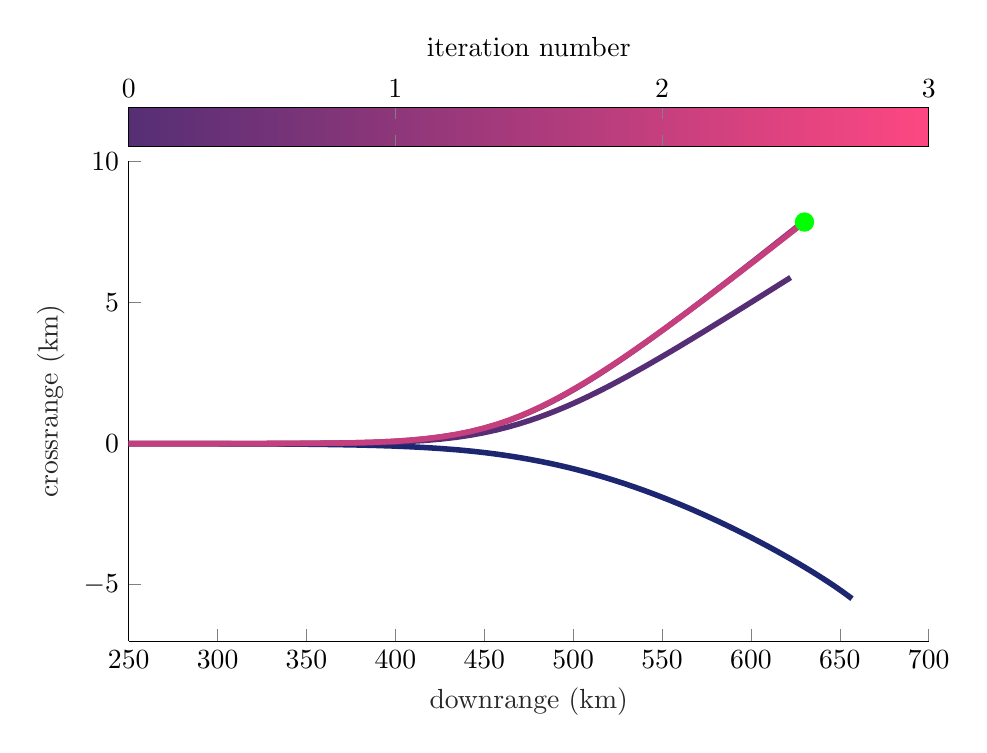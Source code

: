% This file was created by matlab2tikz.
%
%The latest updates can be retrieved from
%  http://www.mathworks.com/matlabcentral/fileexchange/22022-matlab2tikz-matlab2tikz
%where you can also make suggestions and rate matlab2tikz.
%
\definecolor{mycolor1}{rgb}{0.114,0.149,0.443}%
\definecolor{mycolor2}{rgb}{0.334,0.182,0.46}%
\definecolor{mycolor3}{rgb}{0.554,0.215,0.476}%
\definecolor{mycolor4}{rgb}{0.774,0.248,0.493}%
%
\begin{tikzpicture}

\begin{axis}[%
width=4in,
height=2.4in,
at={(1.011in,0.642in)},
scale only axis,
xmin=250,
xmax=700,
xlabel style={font=\color{white!15!black}},
xlabel={downrange (km)},
ymin=-7,
ymax=10,
ylabel style={font=\color{white!15!black}},
ylabel={crossrange (km)},
axis background/.style={fill=white},
axis x line*=bottom,
axis y line*=left,
colormap={mymap}{[1pt] rgb(0pt)=(0.334,0.182,0.46); rgb(4pt)=(0.994,0.28,0.51)},
colorbar horizontal,
point meta min=0,
point meta max=3,
colorbar style={at={(0.5,1.03)}, anchor=south, xticklabel pos=upper, xtick = {0,1,2,3},xticklabel pos=upper},
title style={yshift=1cm},
title = iteration number
]
\addplot [color=mycolor1, line width=2.0pt, forget plot]
  table[row sep=crcr]{%
0	-0\\
10.876	-5.061e-05\\
21.773	-0\\
32.689	-0\\
43.625	-5.061e-05\\
54.58	-0\\
65.556	-0\\
76.55	-0.0\\
87.564	-5.061e-05\\
98.597	-0\\
109.649	-0\\
120.719	-5.061e-05\\
131.809	-0\\
142.917	-5.061e-05\\
154.043	-0\\
165.187	-8.765e-05\\
176.349	-7.157e-05\\
187.528	-8.765e-05\\
198.725	-0.0\\
209.937	-0.0\\
221.165	-0.0\\
232.408	-0.001\\
243.663	-0.001\\
254.929	-0.001\\
266.203	-0.002\\
277.481	-0.002\\
288.758	-0.003\\
300.027	-0.005\\
311.278	-0.007\\
322.498	-0.01\\
333.669	-0.014\\
344.771	-0.019\\
355.773	-0.026\\
366.642	-0.036\\
377.333	-0.048\\
387.799	-0.064\\
397.984	-0.085\\
407.833	-0.111\\
417.292	-0.142\\
426.317	-0.179\\
434.872	-0.221\\
442.937	-0.269\\
450.513	-0.322\\
457.618	-0.379\\
464.284	-0.44\\
470.548	-0.503\\
476.44	-0.569\\
481.993	-0.636\\
487.236	-0.704\\
492.197	-0.773\\
496.902	-0.842\\
501.372	-0.912\\
505.63	-0.982\\
509.693	-1.051\\
513.578	-1.12\\
517.301	-1.189\\
520.875	-1.258\\
524.311	-1.326\\
527.62	-1.393\\
530.813	-1.46\\
533.898	-1.526\\
536.882	-1.592\\
539.773	-1.657\\
542.577	-1.722\\
545.3	-1.786\\
547.947	-1.849\\
550.522	-1.912\\
553.03	-1.974\\
555.475	-2.036\\
557.86	-2.097\\
560.189	-2.157\\
562.464	-2.217\\
564.689	-2.276\\
566.865	-2.335\\
568.996	-2.394\\
571.082	-2.452\\
573.127	-2.509\\
575.132	-2.566\\
577.099	-2.622\\
579.029	-2.678\\
580.924	-2.733\\
582.784	-2.788\\
584.613	-2.843\\
586.409	-2.897\\
588.175	-2.951\\
589.912	-3.004\\
591.62	-3.057\\
593.301	-3.109\\
594.955	-3.161\\
596.583	-3.212\\
598.186	-3.264\\
599.764	-3.314\\
601.319	-3.365\\
602.85	-3.415\\
604.358	-3.465\\
605.844	-3.514\\
607.309	-3.563\\
608.752	-3.611\\
610.174	-3.659\\
611.576	-3.707\\
612.958	-3.755\\
614.32	-3.802\\
615.663	-3.848\\
616.986	-3.895\\
618.291	-3.941\\
619.577	-3.987\\
620.846	-4.032\\
622.096	-4.077\\
623.328	-4.122\\
624.542	-4.166\\
625.739	-4.21\\
626.919	-4.253\\
628.082	-4.297\\
629.228	-4.34\\
630.357	-4.382\\
631.469	-4.425\\
632.565	-4.466\\
633.644	-4.508\\
634.707	-4.549\\
635.754	-4.59\\
636.784	-4.63\\
637.799	-4.671\\
638.797	-4.71\\
639.78	-4.75\\
640.746	-4.789\\
641.697	-4.828\\
642.632	-4.866\\
643.552	-4.904\\
644.456	-4.942\\
645.344	-4.979\\
646.217	-5.016\\
647.074	-5.052\\
647.916	-5.088\\
648.742	-5.124\\
649.554	-5.16\\
650.35	-5.195\\
651.13	-5.229\\
651.896	-5.264\\
652.646	-5.297\\
653.382	-5.331\\
654.102	-5.364\\
654.808	-5.397\\
655.498	-5.429\\
656.174	-5.461\\
656.835	-5.492\\
};
\addplot [color=mycolor2, line width=2.0pt, forget plot]
  table[row sep=crcr]{%
0	-0\\
10.876	-0\\
21.773	-8.765e-05\\
32.689	-0\\
43.625	-0\\
54.58	-0\\
65.556	-0\\
76.55	-0\\
87.564	-0\\
98.597	-0\\
109.649	-5.061e-05\\
120.719	-0\\
131.809	-0\\
142.917	-7.157e-05\\
154.043	-0\\
165.187	-5.061e-05\\
176.349	-0\\
187.528	-5.061e-05\\
198.724	-0\\
209.936	-0\\
221.163	-7.157e-05\\
232.404	-0\\
243.658	-8.765e-05\\
254.922	-0.0\\
266.193	-0.0\\
277.467	-0.0\\
288.738	-0.0\\
299.998	-0.0\\
311.237	-0\\
322.442	0.0\\
333.593	0.001\\
344.667	0.002\\
355.634	0.005\\
366.459	0.01\\
377.097	0.017\\
387.5	0.03\\
397.616	0.048\\
407.389	0.075\\
416.769	0.113\\
425.713	0.162\\
434.189	0.223\\
442.18	0.298\\
449.689	0.385\\
456.74	0.482\\
463.362	0.588\\
469.588	0.7\\
475.447	0.817\\
480.97	0.937\\
486.187	1.059\\
491.124	1.182\\
495.805	1.305\\
500.253	1.428\\
504.488	1.55\\
508.529	1.67\\
512.392	1.789\\
516.091	1.905\\
519.639	2.019\\
523.048	2.132\\
526.329	2.242\\
529.49	2.349\\
532.54	2.455\\
535.487	2.558\\
538.337	2.658\\
541.096	2.757\\
543.771	2.853\\
546.364	2.948\\
548.883	3.04\\
551.329	3.13\\
553.707	3.218\\
556.021	3.304\\
558.274	3.388\\
560.468	3.471\\
562.606	3.552\\
564.69	3.631\\
566.723	3.708\\
568.706	3.784\\
570.642	3.858\\
572.533	3.93\\
574.379	4.001\\
576.183	4.071\\
577.945	4.139\\
579.668	4.206\\
581.352	4.271\\
582.998	4.335\\
584.608	4.397\\
586.183	4.459\\
587.723	4.519\\
589.229	4.578\\
590.702	4.635\\
592.144	4.692\\
593.553	4.747\\
594.932	4.801\\
596.282	4.854\\
597.601	4.906\\
598.892	4.957\\
600.154	5.006\\
601.389	5.055\\
602.596	5.102\\
603.776	5.149\\
604.93	5.194\\
606.058	5.239\\
607.16	5.282\\
608.238	5.325\\
609.29	5.366\\
610.318	5.407\\
611.321	5.447\\
612.301	5.485\\
613.258	5.523\\
614.191	5.56\\
615.102	5.596\\
615.99	5.631\\
616.855	5.665\\
617.699	5.699\\
618.521	5.731\\
619.322	5.763\\
620.102	5.794\\
620.86	5.823\\
621.599	5.853\\
622.317	5.881\\
};
\addplot [color=mycolor3, line width=2.0pt, forget plot]
  table[row sep=crcr]{%
0	-0\\
10.876	-5.061e-05\\
21.773	-0\\
32.689	-8.765e-05\\
43.625	-8.765e-05\\
54.58	-5.061e-05\\
65.556	-0\\
76.55	-0\\
87.564	-0\\
98.597	-0\\
109.649	-0\\
120.719	-0\\
131.809	-0\\
142.917	-0\\
154.043	-0.0\\
165.187	-0\\
176.349	-0\\
187.528	-8.765e-05\\
198.723	5.061e-05\\
209.935	5.061e-05\\
221.163	0\\
232.404	0\\
243.658	7.157e-05\\
254.921	0\\
266.192	7.157e-05\\
277.466	0.0\\
288.737	0.0\\
299.997	0.0\\
311.235	0.001\\
322.439	0.002\\
333.588	0.003\\
344.661	0.005\\
355.626	0.01\\
366.447	0.017\\
377.083	0.028\\
387.485	0.046\\
397.601	0.074\\
407.383	0.114\\
416.782	0.168\\
425.762	0.237\\
434.293	0.323\\
442.36	0.424\\
449.962	0.541\\
457.115	0.672\\
463.844	0.815\\
470.18	0.967\\
476.152	1.127\\
481.79	1.29\\
487.124	1.456\\
492.181	1.623\\
496.985	1.789\\
501.558	1.955\\
505.92	2.118\\
510.09	2.28\\
514.084	2.438\\
517.916	2.594\\
521.599	2.746\\
525.144	2.896\\
528.562	3.042\\
531.861	3.185\\
535.049	3.325\\
538.135	3.462\\
541.123	3.596\\
544.021	3.727\\
546.834	3.854\\
549.565	3.98\\
552.221	4.102\\
554.804	4.222\\
557.318	4.339\\
559.767	4.454\\
562.154	4.566\\
564.481	4.676\\
566.75	4.783\\
568.965	4.889\\
571.127	4.992\\
573.239	5.093\\
575.301	5.192\\
577.317	5.289\\
579.287	5.384\\
581.213	5.477\\
583.096	5.568\\
584.937	5.657\\
586.738	5.745\\
588.5	5.831\\
590.224	5.915\\
591.91	5.997\\
593.56	6.078\\
595.174	6.157\\
596.754	6.235\\
598.299	6.311\\
599.812	6.385\\
601.291	6.458\\
602.739	6.529\\
604.155	6.599\\
605.541	6.668\\
606.896	6.735\\
608.221	6.8\\
609.516	6.865\\
610.783	6.927\\
612.022	6.989\\
613.232	7.049\\
614.415	7.108\\
615.57	7.165\\
616.699	7.222\\
617.801	7.276\\
618.876	7.33\\
619.926	7.382\\
620.951	7.434\\
621.95	7.483\\
622.925	7.532\\
623.875	7.58\\
624.801	7.626\\
625.702	7.671\\
626.581	7.715\\
627.436	7.757\\
628.267	7.799\\
629.077	7.84\\
629.863	7.879\\
630.628	7.917\\
631.371	7.954\\
};
\addplot [color=mycolor4, line width=2.0pt, forget plot]
  table[row sep=crcr]{%
0	-0\\
10.876	-7.157e-05\\
21.773	-0\\
32.689	-8.765e-05\\
43.625	-0\\
54.58	-5.061e-05\\
65.556	-0\\
76.55	-0\\
87.564	-0\\
98.597	-0\\
109.649	-5.061e-05\\
120.719	-0\\
131.809	0\\
142.917	7.157e-05\\
154.043	0\\
165.187	0\\
176.349	0\\
187.528	8.765e-05\\
198.723	0\\
209.935	0\\
221.163	0\\
232.404	7.157e-05\\
243.658	0\\
254.921	7.157e-05\\
266.192	7.157e-05\\
277.466	0.0\\
288.737	0.0\\
299.996	0.0\\
311.235	0.001\\
322.438	0.002\\
333.587	0.003\\
344.659	0.005\\
355.623	0.009\\
366.443	0.016\\
377.075	0.028\\
387.473	0.046\\
397.585	0.074\\
407.359	0.114\\
416.751	0.169\\
425.722	0.24\\
434.243	0.327\\
442.298	0.43\\
449.887	0.55\\
457.028	0.683\\
463.746	0.827\\
470.07	0.981\\
476.031	1.141\\
481.658	1.305\\
486.981	1.471\\
492.025	1.638\\
496.816	1.804\\
501.377	1.969\\
505.726	2.131\\
509.884	2.291\\
513.865	2.448\\
517.684	2.602\\
521.353	2.753\\
524.885	2.901\\
528.29	3.045\\
531.576	3.186\\
534.751	3.324\\
537.823	3.459\\
540.799	3.59\\
543.683	3.719\\
546.482	3.845\\
549.201	3.968\\
551.843	4.088\\
554.412	4.206\\
556.912	4.321\\
559.347	4.433\\
561.72	4.543\\
564.032	4.651\\
566.288	4.756\\
568.488	4.859\\
570.635	4.961\\
572.732	5.059\\
574.78	5.156\\
576.78	5.251\\
578.735	5.344\\
580.645	5.435\\
582.512	5.524\\
584.338	5.612\\
586.123	5.697\\
587.869	5.781\\
589.576	5.863\\
591.247	5.944\\
592.88	6.023\\
594.478	6.1\\
596.041	6.176\\
597.57	6.25\\
599.065	6.322\\
600.528	6.393\\
601.958	6.463\\
603.357	6.531\\
604.726	6.598\\
606.063	6.663\\
607.371	6.727\\
608.649	6.79\\
609.899	6.851\\
611.12	6.91\\
612.313	6.969\\
613.478	7.026\\
614.616	7.082\\
615.727	7.137\\
616.812	7.19\\
617.87	7.242\\
618.903	7.293\\
619.91	7.342\\
620.892	7.391\\
621.849	7.438\\
622.782	7.484\\
623.691	7.529\\
624.576	7.572\\
625.437	7.615\\
626.275	7.656\\
627.09	7.696\\
627.883	7.736\\
628.653	7.774\\
629.402	7.811\\
};
\addplot [color=green, draw=none, mark size=3.3pt, mark=*, mark options={solid, green}, forget plot]
  table[row sep=crcr]{%
630.124	7.846\\
};
\end{axis}
\end{tikzpicture}%